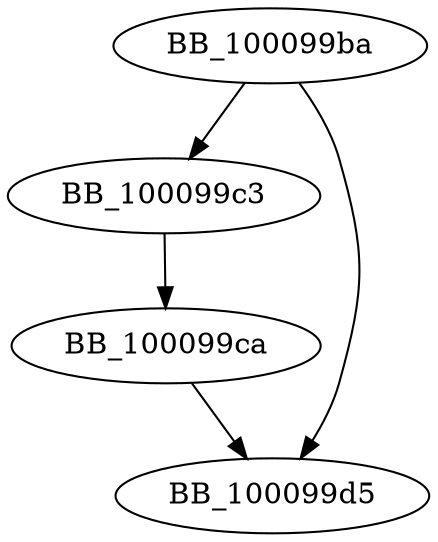 DiGraph ___initmbctable{
BB_100099ba->BB_100099c3
BB_100099ba->BB_100099d5
BB_100099c3->BB_100099ca
BB_100099ca->BB_100099d5
}
